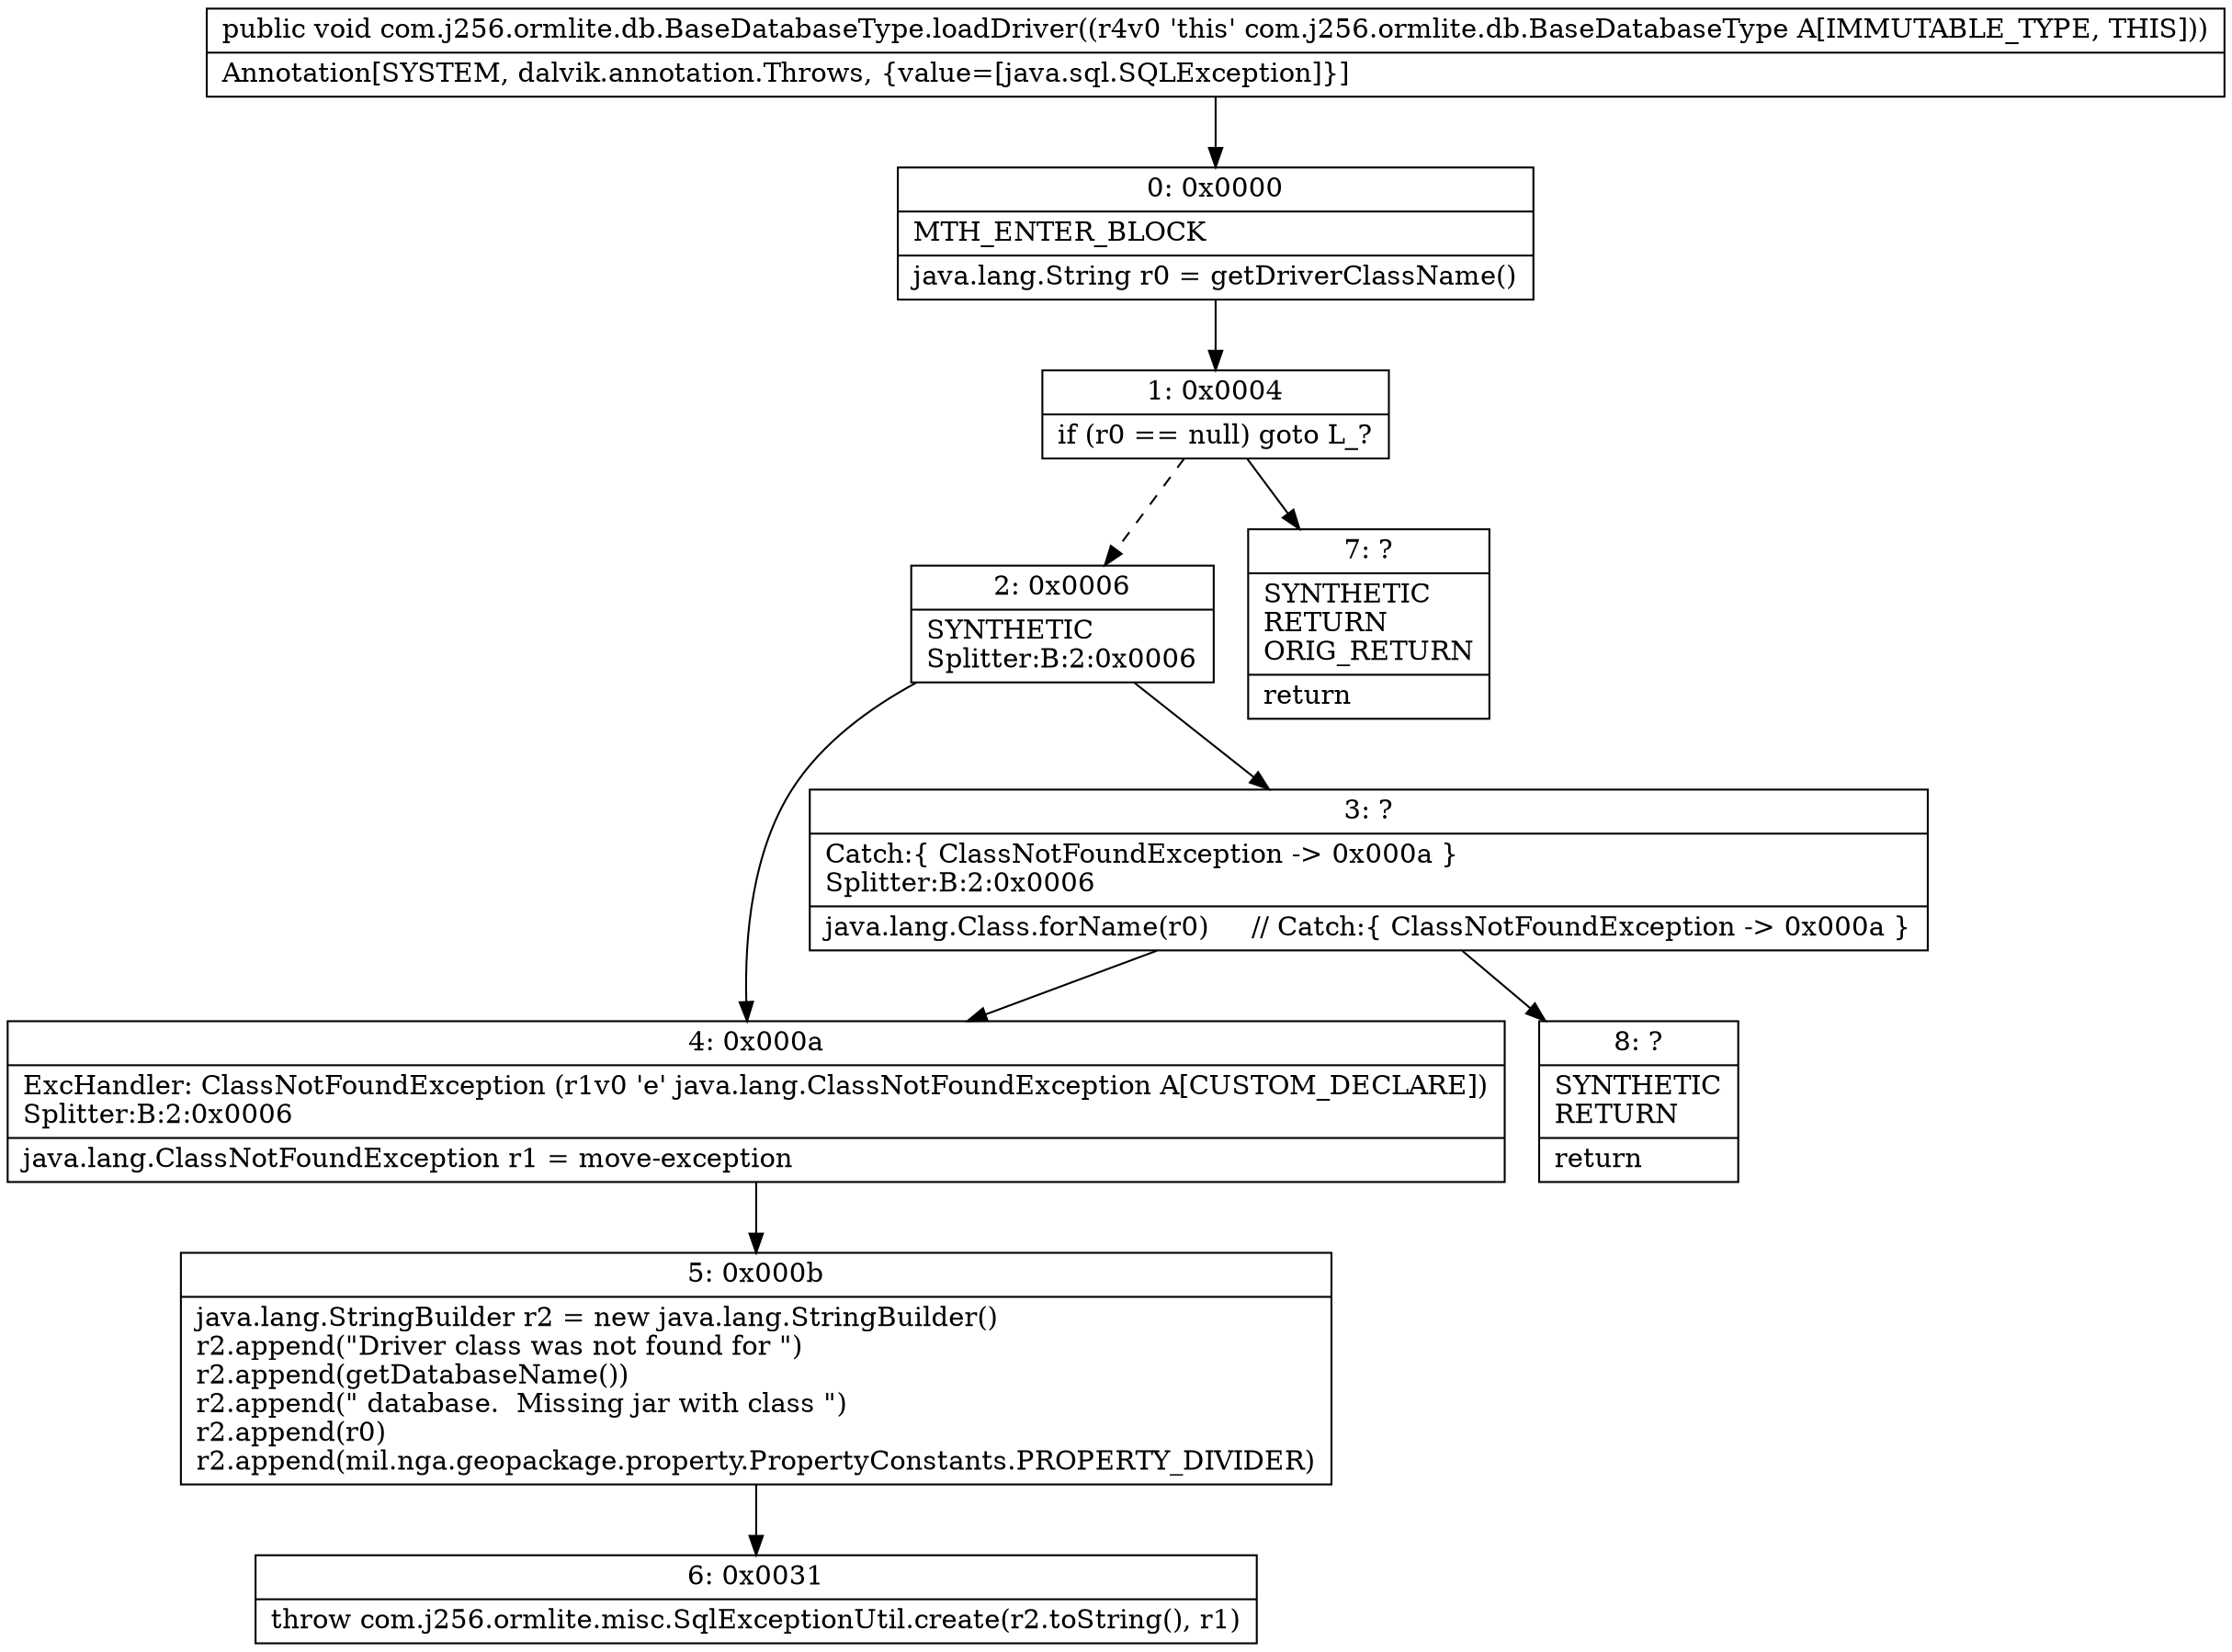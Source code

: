 digraph "CFG forcom.j256.ormlite.db.BaseDatabaseType.loadDriver()V" {
Node_0 [shape=record,label="{0\:\ 0x0000|MTH_ENTER_BLOCK\l|java.lang.String r0 = getDriverClassName()\l}"];
Node_1 [shape=record,label="{1\:\ 0x0004|if (r0 == null) goto L_?\l}"];
Node_2 [shape=record,label="{2\:\ 0x0006|SYNTHETIC\lSplitter:B:2:0x0006\l}"];
Node_3 [shape=record,label="{3\:\ ?|Catch:\{ ClassNotFoundException \-\> 0x000a \}\lSplitter:B:2:0x0006\l|java.lang.Class.forName(r0)     \/\/ Catch:\{ ClassNotFoundException \-\> 0x000a \}\l}"];
Node_4 [shape=record,label="{4\:\ 0x000a|ExcHandler: ClassNotFoundException (r1v0 'e' java.lang.ClassNotFoundException A[CUSTOM_DECLARE])\lSplitter:B:2:0x0006\l|java.lang.ClassNotFoundException r1 = move\-exception\l}"];
Node_5 [shape=record,label="{5\:\ 0x000b|java.lang.StringBuilder r2 = new java.lang.StringBuilder()\lr2.append(\"Driver class was not found for \")\lr2.append(getDatabaseName())\lr2.append(\" database.  Missing jar with class \")\lr2.append(r0)\lr2.append(mil.nga.geopackage.property.PropertyConstants.PROPERTY_DIVIDER)\l}"];
Node_6 [shape=record,label="{6\:\ 0x0031|throw com.j256.ormlite.misc.SqlExceptionUtil.create(r2.toString(), r1)\l}"];
Node_7 [shape=record,label="{7\:\ ?|SYNTHETIC\lRETURN\lORIG_RETURN\l|return\l}"];
Node_8 [shape=record,label="{8\:\ ?|SYNTHETIC\lRETURN\l|return\l}"];
MethodNode[shape=record,label="{public void com.j256.ormlite.db.BaseDatabaseType.loadDriver((r4v0 'this' com.j256.ormlite.db.BaseDatabaseType A[IMMUTABLE_TYPE, THIS]))  | Annotation[SYSTEM, dalvik.annotation.Throws, \{value=[java.sql.SQLException]\}]\l}"];
MethodNode -> Node_0;
Node_0 -> Node_1;
Node_1 -> Node_2[style=dashed];
Node_1 -> Node_7;
Node_2 -> Node_3;
Node_2 -> Node_4;
Node_3 -> Node_4;
Node_3 -> Node_8;
Node_4 -> Node_5;
Node_5 -> Node_6;
}

